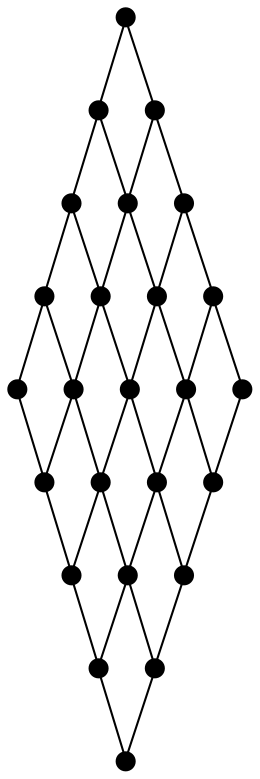 graph {
node [label="", shape=point, height=0.12, width=0.12];
0--1; 0--5; 1--2; 1--6; 2--3; 2--7; 3--4; 3--8; 4--9; 5--6; 5--10; 6--7;
6--11; 7--8; 7--12; 8--9; 8--13; 9--14; 10--11; 10--15; 11--12; 11--16; 12--13; 12--17;
13--14; 13--18; 14--19; 15--16; 15--20; 16--17; 16--21; 17--18; 17--22; 18--19; 18--23; 19--24;
20--21--22--23--24;
}
